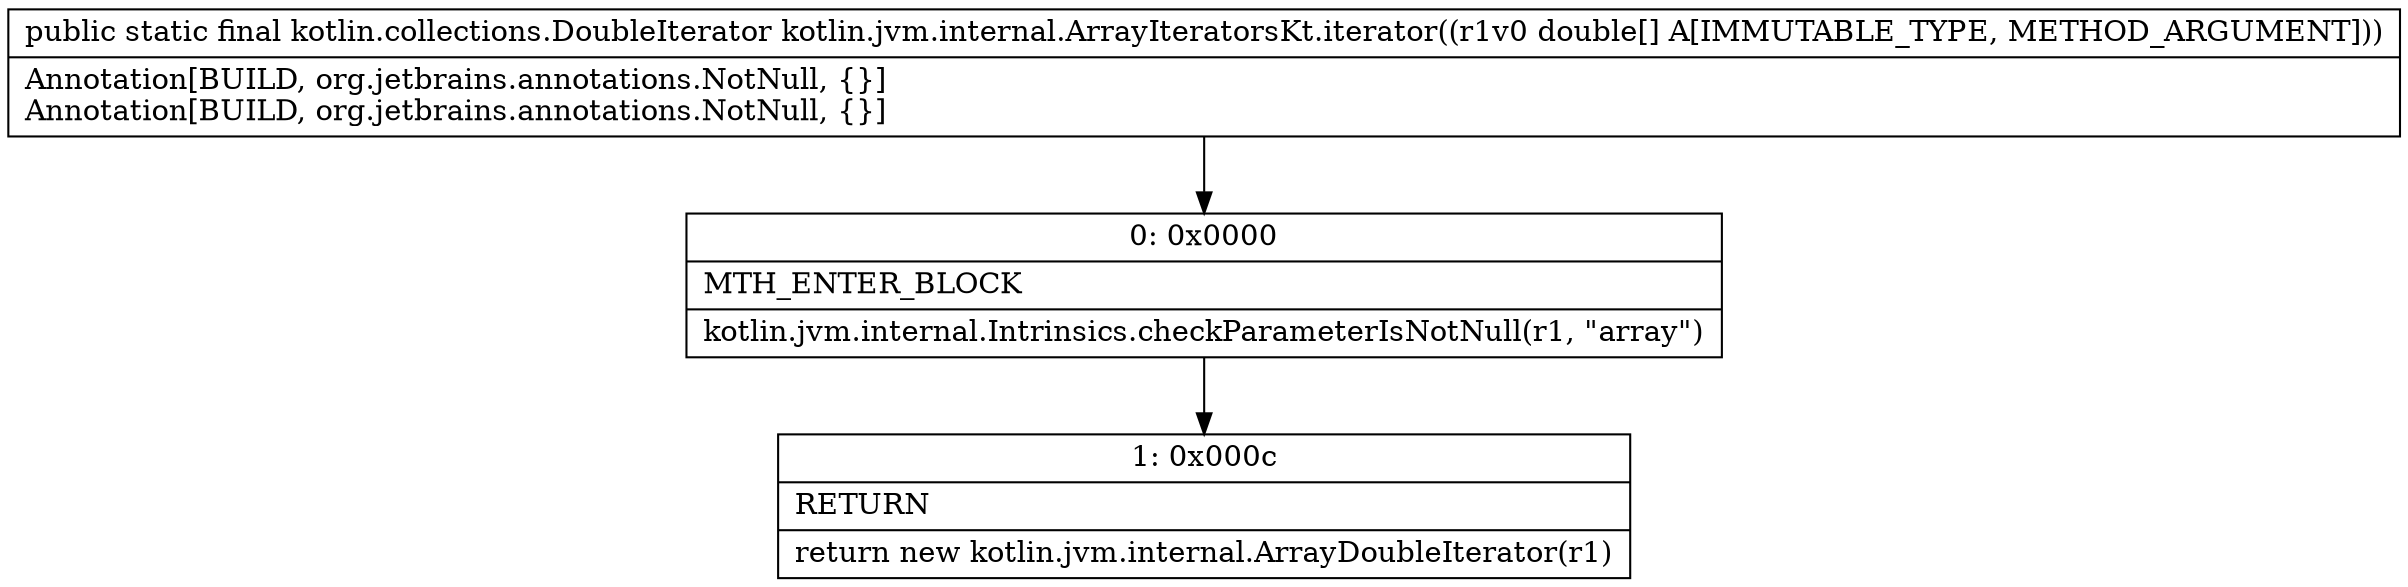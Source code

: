digraph "CFG forkotlin.jvm.internal.ArrayIteratorsKt.iterator([D)Lkotlin\/collections\/DoubleIterator;" {
Node_0 [shape=record,label="{0\:\ 0x0000|MTH_ENTER_BLOCK\l|kotlin.jvm.internal.Intrinsics.checkParameterIsNotNull(r1, \"array\")\l}"];
Node_1 [shape=record,label="{1\:\ 0x000c|RETURN\l|return new kotlin.jvm.internal.ArrayDoubleIterator(r1)\l}"];
MethodNode[shape=record,label="{public static final kotlin.collections.DoubleIterator kotlin.jvm.internal.ArrayIteratorsKt.iterator((r1v0 double[] A[IMMUTABLE_TYPE, METHOD_ARGUMENT]))  | Annotation[BUILD, org.jetbrains.annotations.NotNull, \{\}]\lAnnotation[BUILD, org.jetbrains.annotations.NotNull, \{\}]\l}"];
MethodNode -> Node_0;
Node_0 -> Node_1;
}

